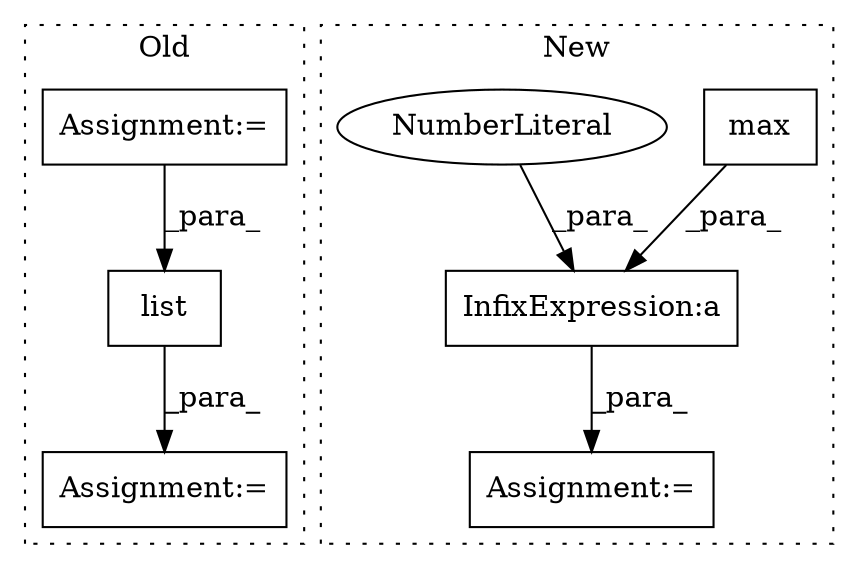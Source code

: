 digraph G {
subgraph cluster0 {
1 [label="list" a="32" s="1213,1268" l="5,1" shape="box"];
4 [label="Assignment:=" a="7" s="1212" l="1" shape="box"];
5 [label="Assignment:=" a="7" s="1069" l="1" shape="box"];
label = "Old";
style="dotted";
}
subgraph cluster1 {
2 [label="max" a="32" s="1132,1140" l="4,1" shape="box"];
3 [label="Assignment:=" a="7" s="1073" l="1" shape="box"];
6 [label="InfixExpression:a" a="27" s="1155" l="3" shape="box"];
7 [label="NumberLiteral" a="34" s="1158" l="1" shape="ellipse"];
label = "New";
style="dotted";
}
1 -> 4 [label="_para_"];
2 -> 6 [label="_para_"];
5 -> 1 [label="_para_"];
6 -> 3 [label="_para_"];
7 -> 6 [label="_para_"];
}